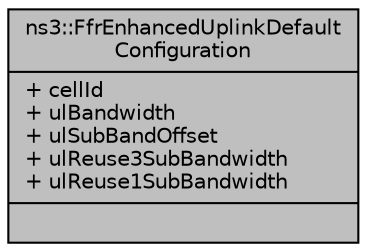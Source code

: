 digraph "ns3::FfrEnhancedUplinkDefaultConfiguration"
{
  edge [fontname="Helvetica",fontsize="10",labelfontname="Helvetica",labelfontsize="10"];
  node [fontname="Helvetica",fontsize="10",shape=record];
  Node1 [label="{ns3::FfrEnhancedUplinkDefault\lConfiguration\n|+ cellId\l+ ulBandwidth\l+ ulSubBandOffset\l+ ulReuse3SubBandwidth\l+ ulReuse1SubBandwidth\l|}",height=0.2,width=0.4,color="black", fillcolor="grey75", style="filled", fontcolor="black"];
}
